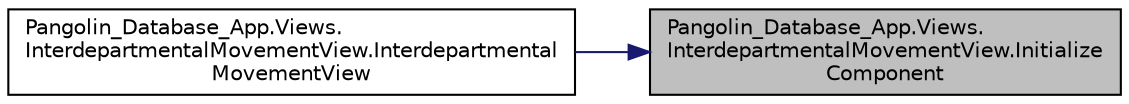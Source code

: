 digraph "Pangolin_Database_App.Views.InterdepartmentalMovementView.InitializeComponent"
{
 // LATEX_PDF_SIZE
  edge [fontname="Helvetica",fontsize="10",labelfontname="Helvetica",labelfontsize="10"];
  node [fontname="Helvetica",fontsize="10",shape=record];
  rankdir="RL";
  Node1 [label="Pangolin_Database_App.Views.\lInterdepartmentalMovementView.Initialize\lComponent",height=0.2,width=0.4,color="black", fillcolor="grey75", style="filled", fontcolor="black",tooltip="InitializeComponent"];
  Node1 -> Node2 [dir="back",color="midnightblue",fontsize="10",style="solid",fontname="Helvetica"];
  Node2 [label="Pangolin_Database_App.Views.\lInterdepartmentalMovementView.Interdepartmental\lMovementView",height=0.2,width=0.4,color="black", fillcolor="white", style="filled",URL="$class_pangolin___database___app_1_1_views_1_1_interdepartmental_movement_view.html#a3c1b17bd29bd496b12336fc67de55676",tooltip=" "];
}

